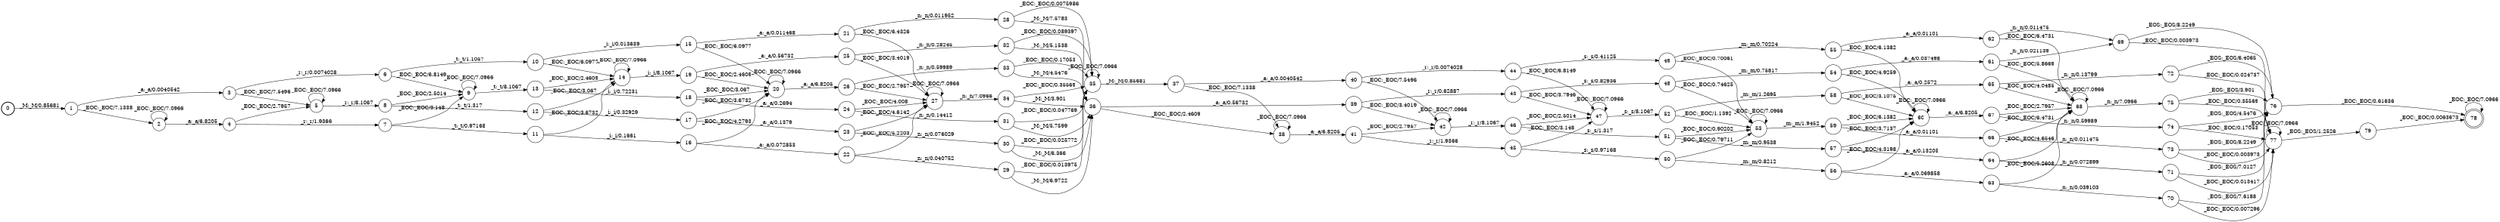 digraph FST {
rankdir = LR;
size = "22,17";
label = "";
center = 1;
orientation = Portrait;
ranksep = "0.4";
nodesep = "0.25";
0 [label = "0", shape = circle, style = bold, fontsize = 14]
	0 -> 1 [label = "_M:_M/0.85681", fontsize = 14];
1 [label = "1", shape = circle, style = solid, fontsize = 14]
	1 -> 2 [label = "_EOC:_EOC/7.1338", fontsize = 14];
	1 -> 3 [label = "_a:_a/0.0040542", fontsize = 14];
2 [label = "2", shape = circle, style = solid, fontsize = 14]
	2 -> 2 [label = "_EOC:_EOC/7.0966", fontsize = 14];
	2 -> 4 [label = "_a:_a/6.8205", fontsize = 14];
3 [label = "3", shape = circle, style = solid, fontsize = 14]
	3 -> 5 [label = "_EOC:_EOC/7.5496", fontsize = 14];
	3 -> 6 [label = "_r:_r/0.0074028", fontsize = 14];
4 [label = "4", shape = circle, style = solid, fontsize = 14]
	4 -> 5 [label = "_EOC:_EOC/2.7957", fontsize = 14];
	4 -> 7 [label = "_r:_r/1.9366", fontsize = 14];
5 [label = "5", shape = circle, style = solid, fontsize = 14]
	5 -> 5 [label = "_EOC:_EOC/7.0966", fontsize = 14];
	5 -> 8 [label = "_r:_r/8.1067", fontsize = 14];
6 [label = "6", shape = circle, style = solid, fontsize = 14]
	6 -> 9 [label = "_EOC:_EOC/6.8149", fontsize = 14];
	6 -> 10 [label = "_t:_t/1.1057", fontsize = 14];
7 [label = "7", shape = circle, style = solid, fontsize = 14]
	7 -> 9 [label = "_EOC:_EOC/3.148", fontsize = 14];
	7 -> 11 [label = "_t:_t/0.97168", fontsize = 14];
8 [label = "8", shape = circle, style = solid, fontsize = 14]
	8 -> 9 [label = "_EOC:_EOC/2.5014", fontsize = 14];
	8 -> 12 [label = "_t:_t/1.317", fontsize = 14];
9 [label = "9", shape = circle, style = solid, fontsize = 14]
	9 -> 9 [label = "_EOC:_EOC/7.0966", fontsize = 14];
	9 -> 13 [label = "_t:_t/8.1067", fontsize = 14];
10 [label = "10", shape = circle, style = solid, fontsize = 14]
	10 -> 14 [label = "_EOC:_EOC/6.0977", fontsize = 14];
	10 -> 15 [label = "_i:_i/0.013639", fontsize = 14];
11 [label = "11", shape = circle, style = solid, fontsize = 14]
	11 -> 14 [label = "_EOC:_EOC/3.6732", fontsize = 14];
	11 -> 16 [label = "_i:_i/0.1661", fontsize = 14];
12 [label = "12", shape = circle, style = solid, fontsize = 14]
	12 -> 14 [label = "_EOC:_EOC/3.067", fontsize = 14];
	12 -> 17 [label = "_i:_i/0.32929", fontsize = 14];
13 [label = "13", shape = circle, style = solid, fontsize = 14]
	13 -> 14 [label = "_EOC:_EOC/2.4609", fontsize = 14];
	13 -> 18 [label = "_i:_i/0.72231", fontsize = 14];
14 [label = "14", shape = circle, style = solid, fontsize = 14]
	14 -> 14 [label = "_EOC:_EOC/7.0966", fontsize = 14];
	14 -> 19 [label = "_i:_i/8.1067", fontsize = 14];
15 [label = "15", shape = circle, style = solid, fontsize = 14]
	15 -> 20 [label = "_EOC:_EOC/6.0977", fontsize = 14];
	15 -> 21 [label = "_a:_a/0.011468", fontsize = 14];
16 [label = "16", shape = circle, style = solid, fontsize = 14]
	16 -> 20 [label = "_EOC:_EOC/4.2793", fontsize = 14];
	16 -> 22 [label = "_a:_a/0.072853", fontsize = 14];
17 [label = "17", shape = circle, style = solid, fontsize = 14]
	17 -> 20 [label = "_EOC:_EOC/3.6732", fontsize = 14];
	17 -> 23 [label = "_a:_a/0.1379", fontsize = 14];
18 [label = "18", shape = circle, style = solid, fontsize = 14]
	18 -> 20 [label = "_EOC:_EOC/3.067", fontsize = 14];
	18 -> 24 [label = "_a:_a/0.2694", fontsize = 14];
19 [label = "19", shape = circle, style = solid, fontsize = 14]
	19 -> 20 [label = "_EOC:_EOC/2.4609", fontsize = 14];
	19 -> 25 [label = "_a:_a/0.56732", fontsize = 14];
20 [label = "20", shape = circle, style = solid, fontsize = 14]
	20 -> 20 [label = "_EOC:_EOC/7.0966", fontsize = 14];
	20 -> 26 [label = "_a:_a/6.8205", fontsize = 14];
21 [label = "21", shape = circle, style = solid, fontsize = 14]
	21 -> 27 [label = "_EOC:_EOC/6.4326", fontsize = 14];
	21 -> 28 [label = "_n:_n/0.011952", fontsize = 14];
22 [label = "22", shape = circle, style = solid, fontsize = 14]
	22 -> 27 [label = "_EOC:_EOC/5.2203", fontsize = 14];
	22 -> 29 [label = "_n:_n/0.040752", fontsize = 14];
23 [label = "23", shape = circle, style = solid, fontsize = 14]
	23 -> 27 [label = "_EOC:_EOC/4.6142", fontsize = 14];
	23 -> 30 [label = "_n:_n/0.076029", fontsize = 14];
24 [label = "24", shape = circle, style = solid, fontsize = 14]
	24 -> 27 [label = "_EOC:_EOC/4.008", fontsize = 14];
	24 -> 31 [label = "_n:_n/0.14412", fontsize = 14];
25 [label = "25", shape = circle, style = solid, fontsize = 14]
	25 -> 27 [label = "_EOC:_EOC/3.4019", fontsize = 14];
	25 -> 32 [label = "_n:_n/0.28245", fontsize = 14];
26 [label = "26", shape = circle, style = solid, fontsize = 14]
	26 -> 27 [label = "_EOC:_EOC/2.7957", fontsize = 14];
	26 -> 33 [label = "_n:_n/0.59989", fontsize = 14];
27 [label = "27", shape = circle, style = solid, fontsize = 14]
	27 -> 27 [label = "_EOC:_EOC/7.0966", fontsize = 14];
	27 -> 34 [label = "_n:_n/7.0966", fontsize = 14];
28 [label = "28", shape = circle, style = solid, fontsize = 14]
	28 -> 35 [label = "_EOC:_EOC/0.0075986", fontsize = 14];
	28 -> 36 [label = "_M:_M/7.5783", fontsize = 14];
29 [label = "29", shape = circle, style = solid, fontsize = 14]
	29 -> 35 [label = "_EOC:_EOC/0.013975", fontsize = 14];
	29 -> 36 [label = "_M:_M/6.9722", fontsize = 14];
30 [label = "30", shape = circle, style = solid, fontsize = 14]
	30 -> 35 [label = "_EOC:_EOC/0.025772", fontsize = 14];
	30 -> 36 [label = "_M:_M/6.366", fontsize = 14];
31 [label = "31", shape = circle, style = solid, fontsize = 14]
	31 -> 35 [label = "_EOC:_EOC/0.047769", fontsize = 14];
	31 -> 36 [label = "_M:_M/5.7599", fontsize = 14];
32 [label = "32", shape = circle, style = solid, fontsize = 14]
	32 -> 35 [label = "_EOC:_EOC/0.089397", fontsize = 14];
	32 -> 36 [label = "_M:_M/5.1538", fontsize = 14];
33 [label = "33", shape = circle, style = solid, fontsize = 14]
	33 -> 35 [label = "_EOC:_EOC/0.17053", fontsize = 14];
	33 -> 36 [label = "_M:_M/4.5476", fontsize = 14];
34 [label = "34", shape = circle, style = solid, fontsize = 14]
	34 -> 35 [label = "_EOC:_EOC/0.35569", fontsize = 14];
	34 -> 36 [label = "_M:_M/3.901", fontsize = 14];
35 [label = "35", shape = circle, style = solid, fontsize = 14]
	35 -> 35 [label = "_EOC:_EOC/7.0966", fontsize = 14];
	35 -> 37 [label = "_M:_M/0.85681", fontsize = 14];
36 [label = "36", shape = circle, style = solid, fontsize = 14]
	36 -> 38 [label = "_EOC:_EOC/2.4609", fontsize = 14];
	36 -> 39 [label = "_a:_a/0.56732", fontsize = 14];
37 [label = "37", shape = circle, style = solid, fontsize = 14]
	37 -> 38 [label = "_EOC:_EOC/7.1338", fontsize = 14];
	37 -> 40 [label = "_a:_a/0.0040542", fontsize = 14];
38 [label = "38", shape = circle, style = solid, fontsize = 14]
	38 -> 38 [label = "_EOC:_EOC/7.0966", fontsize = 14];
	38 -> 41 [label = "_a:_a/6.8205", fontsize = 14];
39 [label = "39", shape = circle, style = solid, fontsize = 14]
	39 -> 42 [label = "_EOC:_EOC/3.4019", fontsize = 14];
	39 -> 43 [label = "_r:_r/0.62887", fontsize = 14];
40 [label = "40", shape = circle, style = solid, fontsize = 14]
	40 -> 42 [label = "_EOC:_EOC/7.5496", fontsize = 14];
	40 -> 44 [label = "_r:_r/0.0074028", fontsize = 14];
41 [label = "41", shape = circle, style = solid, fontsize = 14]
	41 -> 42 [label = "_EOC:_EOC/2.7957", fontsize = 14];
	41 -> 45 [label = "_r:_r/1.9366", fontsize = 14];
42 [label = "42", shape = circle, style = solid, fontsize = 14]
	42 -> 42 [label = "_EOC:_EOC/7.0966", fontsize = 14];
	42 -> 46 [label = "_r:_r/8.1067", fontsize = 14];
43 [label = "43", shape = circle, style = solid, fontsize = 14]
	43 -> 47 [label = "_EOC:_EOC/3.7946", fontsize = 14];
	43 -> 48 [label = "_s:_s/0.82936", fontsize = 14];
44 [label = "44", shape = circle, style = solid, fontsize = 14]
	44 -> 47 [label = "_EOC:_EOC/6.8149", fontsize = 14];
	44 -> 49 [label = "_s:_s/0.41125", fontsize = 14];
45 [label = "45", shape = circle, style = solid, fontsize = 14]
	45 -> 47 [label = "_EOC:_EOC/3.148", fontsize = 14];
	45 -> 50 [label = "_s:_s/0.97168", fontsize = 14];
46 [label = "46", shape = circle, style = solid, fontsize = 14]
	46 -> 47 [label = "_EOC:_EOC/2.5014", fontsize = 14];
	46 -> 51 [label = "_s:_s/1.317", fontsize = 14];
47 [label = "47", shape = circle, style = solid, fontsize = 14]
	47 -> 47 [label = "_EOC:_EOC/7.0966", fontsize = 14];
	47 -> 52 [label = "_s:_s/8.1067", fontsize = 14];
48 [label = "48", shape = circle, style = solid, fontsize = 14]
	48 -> 53 [label = "_EOC:_EOC/0.74625", fontsize = 14];
	48 -> 54 [label = "_m:_m/0.75817", fontsize = 14];
49 [label = "49", shape = circle, style = solid, fontsize = 14]
	49 -> 53 [label = "_EOC:_EOC/0.70061", fontsize = 14];
	49 -> 55 [label = "_m:_m/0.70224", fontsize = 14];
50 [label = "50", shape = circle, style = solid, fontsize = 14]
	50 -> 53 [label = "_EOC:_EOC/0.79711", fontsize = 14];
	50 -> 56 [label = "_m:_m/0.8212", fontsize = 14];
51 [label = "51", shape = circle, style = solid, fontsize = 14]
	51 -> 53 [label = "_EOC:_EOC/0.90202", fontsize = 14];
	51 -> 57 [label = "_m:_m/0.9538", fontsize = 14];
52 [label = "52", shape = circle, style = solid, fontsize = 14]
	52 -> 53 [label = "_EOC:_EOC/1.1392", fontsize = 14];
	52 -> 58 [label = "_m:_m/1.2695", fontsize = 14];
53 [label = "53", shape = circle, style = solid, fontsize = 14]
	53 -> 53 [label = "_EOC:_EOC/7.0966", fontsize = 14];
	53 -> 59 [label = "_m:_m/1.9452", fontsize = 14];
54 [label = "54", shape = circle, style = solid, fontsize = 14]
	54 -> 60 [label = "_EOC:_EOC/4.9259", fontsize = 14];
	54 -> 61 [label = "_a:_a/0.037498", fontsize = 14];
55 [label = "55", shape = circle, style = solid, fontsize = 14]
	55 -> 60 [label = "_EOC:_EOC/6.1382", fontsize = 14];
	55 -> 62 [label = "_a:_a/0.01101", fontsize = 14];
56 [label = "56", shape = circle, style = solid, fontsize = 14]
	56 -> 60 [label = "_EOC:_EOC/4.3198", fontsize = 14];
	56 -> 63 [label = "_a:_a/0.069858", fontsize = 14];
57 [label = "57", shape = circle, style = solid, fontsize = 14]
	57 -> 60 [label = "_EOC:_EOC/3.7137", fontsize = 14];
	57 -> 64 [label = "_a:_a/0.13205", fontsize = 14];
58 [label = "58", shape = circle, style = solid, fontsize = 14]
	58 -> 60 [label = "_EOC:_EOC/3.1075", fontsize = 14];
	58 -> 65 [label = "_a:_a/0.2572", fontsize = 14];
59 [label = "59", shape = circle, style = solid, fontsize = 14]
	59 -> 60 [label = "_EOC:_EOC/6.1382", fontsize = 14];
	59 -> 66 [label = "_a:_a/0.01101", fontsize = 14];
60 [label = "60", shape = circle, style = solid, fontsize = 14]
	60 -> 60 [label = "_EOC:_EOC/7.0966", fontsize = 14];
	60 -> 67 [label = "_a:_a/6.8205", fontsize = 14];
61 [label = "61", shape = circle, style = solid, fontsize = 14]
	61 -> 68 [label = "_EOC:_EOC/5.8669", fontsize = 14];
	61 -> 69 [label = "_n:_n/0.021139", fontsize = 14];
62 [label = "62", shape = circle, style = solid, fontsize = 14]
	62 -> 68 [label = "_EOC:_EOC/6.4731", fontsize = 14];
	62 -> 69 [label = "_n:_n/0.011475", fontsize = 14];
63 [label = "63", shape = circle, style = solid, fontsize = 14]
	63 -> 68 [label = "_EOC:_EOC/5.2608", fontsize = 14];
	63 -> 70 [label = "_n:_n/0.039103", fontsize = 14];
64 [label = "64", shape = circle, style = solid, fontsize = 14]
	64 -> 68 [label = "_EOC:_EOC/4.6546", fontsize = 14];
	64 -> 71 [label = "_n:_n/0.072899", fontsize = 14];
65 [label = "65", shape = circle, style = solid, fontsize = 14]
	65 -> 68 [label = "_EOC:_EOC/4.0485", fontsize = 14];
	65 -> 72 [label = "_n:_n/0.13799", fontsize = 14];
66 [label = "66", shape = circle, style = solid, fontsize = 14]
	66 -> 68 [label = "_EOC:_EOC/6.4731", fontsize = 14];
	66 -> 73 [label = "_n:_n/0.011475", fontsize = 14];
67 [label = "67", shape = circle, style = solid, fontsize = 14]
	67 -> 68 [label = "_EOC:_EOC/2.7957", fontsize = 14];
	67 -> 74 [label = "_n:_n/0.59989", fontsize = 14];
68 [label = "68", shape = circle, style = solid, fontsize = 14]
	68 -> 68 [label = "_EOC:_EOC/7.0966", fontsize = 14];
	68 -> 75 [label = "_n:_n/7.0966", fontsize = 14];
69 [label = "69", shape = circle, style = solid, fontsize = 14]
	69 -> 76 [label = "_EOS:_EOS/8.2249", fontsize = 14];
	69 -> 77 [label = "_EOC:_EOC/0.003973", fontsize = 14];
70 [label = "70", shape = circle, style = solid, fontsize = 14]
	70 -> 76 [label = "_EOS:_EOS/7.6188", fontsize = 14];
	70 -> 77 [label = "_EOC:_EOC/0.007296", fontsize = 14];
71 [label = "71", shape = circle, style = solid, fontsize = 14]
	71 -> 76 [label = "_EOS:_EOS/7.0127", fontsize = 14];
	71 -> 77 [label = "_EOC:_EOC/0.013417", fontsize = 14];
72 [label = "72", shape = circle, style = solid, fontsize = 14]
	72 -> 76 [label = "_EOS:_EOS/6.4065", fontsize = 14];
	72 -> 77 [label = "_EOC:_EOC/0.024737", fontsize = 14];
73 [label = "73", shape = circle, style = solid, fontsize = 14]
	73 -> 76 [label = "_EOS:_EOS/8.2249", fontsize = 14];
	73 -> 77 [label = "_EOC:_EOC/0.003973", fontsize = 14];
74 [label = "74", shape = circle, style = solid, fontsize = 14]
	74 -> 76 [label = "_EOS:_EOS/4.5476", fontsize = 14];
	74 -> 77 [label = "_EOC:_EOC/0.17053", fontsize = 14];
75 [label = "75", shape = circle, style = solid, fontsize = 14]
	75 -> 76 [label = "_EOS:_EOS/3.901", fontsize = 14];
	75 -> 77 [label = "_EOC:_EOC/0.35569", fontsize = 14];
76 [label = "76", shape = circle, style = solid, fontsize = 14]
	76 -> 78 [label = "_EOC:_EOC/0.61636", fontsize = 14];
77 [label = "77", shape = circle, style = solid, fontsize = 14]
	77 -> 79 [label = "_EOS:_EOS/1.2526", fontsize = 14];
	77 -> 77 [label = "_EOC:_EOC/7.0966", fontsize = 14];
78 [label = "78", shape = doublecircle, style = solid, fontsize = 14]
	78 -> 78 [label = "_EOC:_EOC/7.0966", fontsize = 14];
79 [label = "79", shape = circle, style = solid, fontsize = 14]
	79 -> 78 [label = "_EOC:_EOC/0.0063673", fontsize = 14];
}
